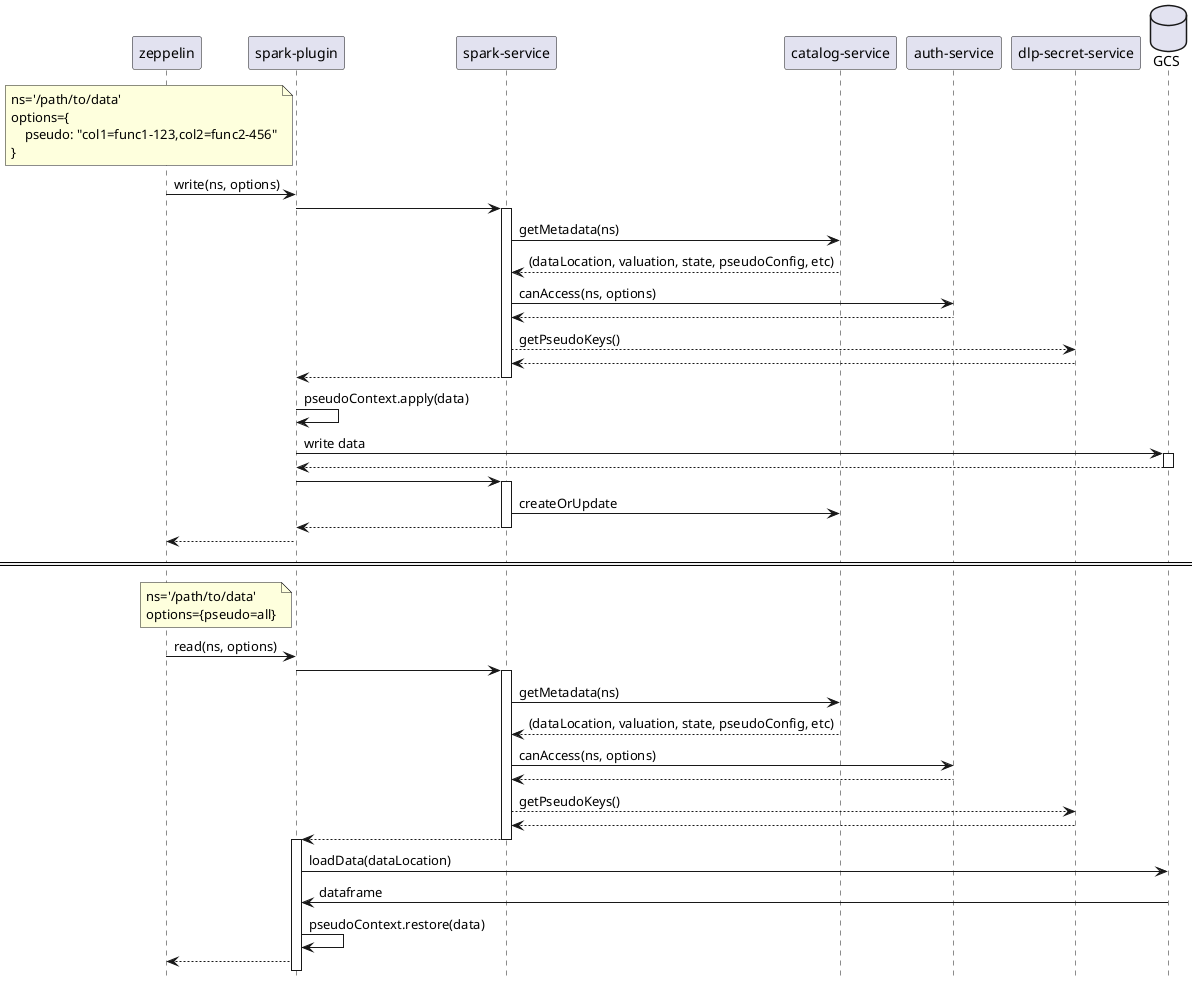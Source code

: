 @startuml
hide footbox

' Participants

participant "zeppelin" as Notebook
participant "spark-plugin" as SparkPlugin
participant "spark-service" as SparkService
participant "catalog-service" as CatalogService
participant "auth-service" as AuthService
participant "dlp-secret-service" as SecretService
database "GCS" as GCS

' Write (and pseudonymize) data
note left of SparkPlugin
    ns='/path/to/data'
    options={
        pseudo: "col1=func1-123,col2=func2-456"
    }
end note

Notebook->SparkPlugin: write(ns, options)

SparkPlugin->SparkService:

activate SparkService
SparkService->CatalogService: getMetadata(ns)
CatalogService-->SparkService: (dataLocation, valuation, state, pseudoConfig, etc)
SparkService->AuthService: canAccess(ns, options)
AuthService-->SparkService:
SparkService-->SecretService: getPseudoKeys()
SecretService-->SparkService:
SparkService-->SparkPlugin
deactivate SparkService

SparkPlugin->SparkPlugin: pseudoContext.apply(data)

SparkPlugin->GCS: write data
activate GCS
GCS-->SparkPlugin:
deactivate GCS
SparkPlugin->SparkService:
activate SparkService
SparkService->CatalogService: createOrUpdate
SparkService-->SparkPlugin
deactivate SparkService
SparkPlugin-->Notebook
====

' Read depseudonymized data

note left of SparkPlugin
    ns='/path/to/data'
    options={pseudo=all}
end note

Notebook->SparkPlugin: read(ns, options)
SparkPlugin->SparkService:
activate SparkService
SparkService->CatalogService: getMetadata(ns)
CatalogService-->SparkService: (dataLocation, valuation, state, pseudoConfig, etc)
SparkService->AuthService: canAccess(ns, options)
AuthService-->SparkService:
SparkService-->SecretService: getPseudoKeys()
SecretService-->SparkService:
SparkService-->SparkPlugin:
deactivate SparkService

activate SparkPlugin
SparkPlugin->GCS: loadData(dataLocation)
GCS->SparkPlugin: dataframe

SparkPlugin->SparkPlugin: pseudoContext.restore(data)
SparkPlugin-->Notebook

@enduml